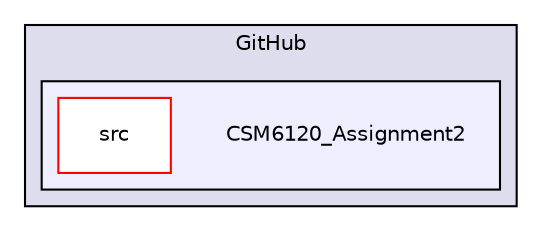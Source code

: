 digraph "C:/Users/Stefan/Documents/GitHub/CSM6120_Assignment2" {
  compound=true
  node [ fontsize="10", fontname="Helvetica"];
  edge [ labelfontsize="10", labelfontname="Helvetica"];
  subgraph clusterdir_137b073837595efb536a7354aa7b9f36 {
    graph [ bgcolor="#ddddee", pencolor="black", label="GitHub" fontname="Helvetica", fontsize="10", URL="dir_137b073837595efb536a7354aa7b9f36.html"]
  subgraph clusterdir_8c03731c8cac265e3b3d630c8ca6917f {
    graph [ bgcolor="#eeeeff", pencolor="black", label="" URL="dir_8c03731c8cac265e3b3d630c8ca6917f.html"];
    dir_8c03731c8cac265e3b3d630c8ca6917f [shape=plaintext label="CSM6120_Assignment2"];
    dir_346b9472caafb6cb6cf9ad47448919a9 [shape=box label="src" color="red" fillcolor="white" style="filled" URL="dir_346b9472caafb6cb6cf9ad47448919a9.html"];
  }
  }
}
